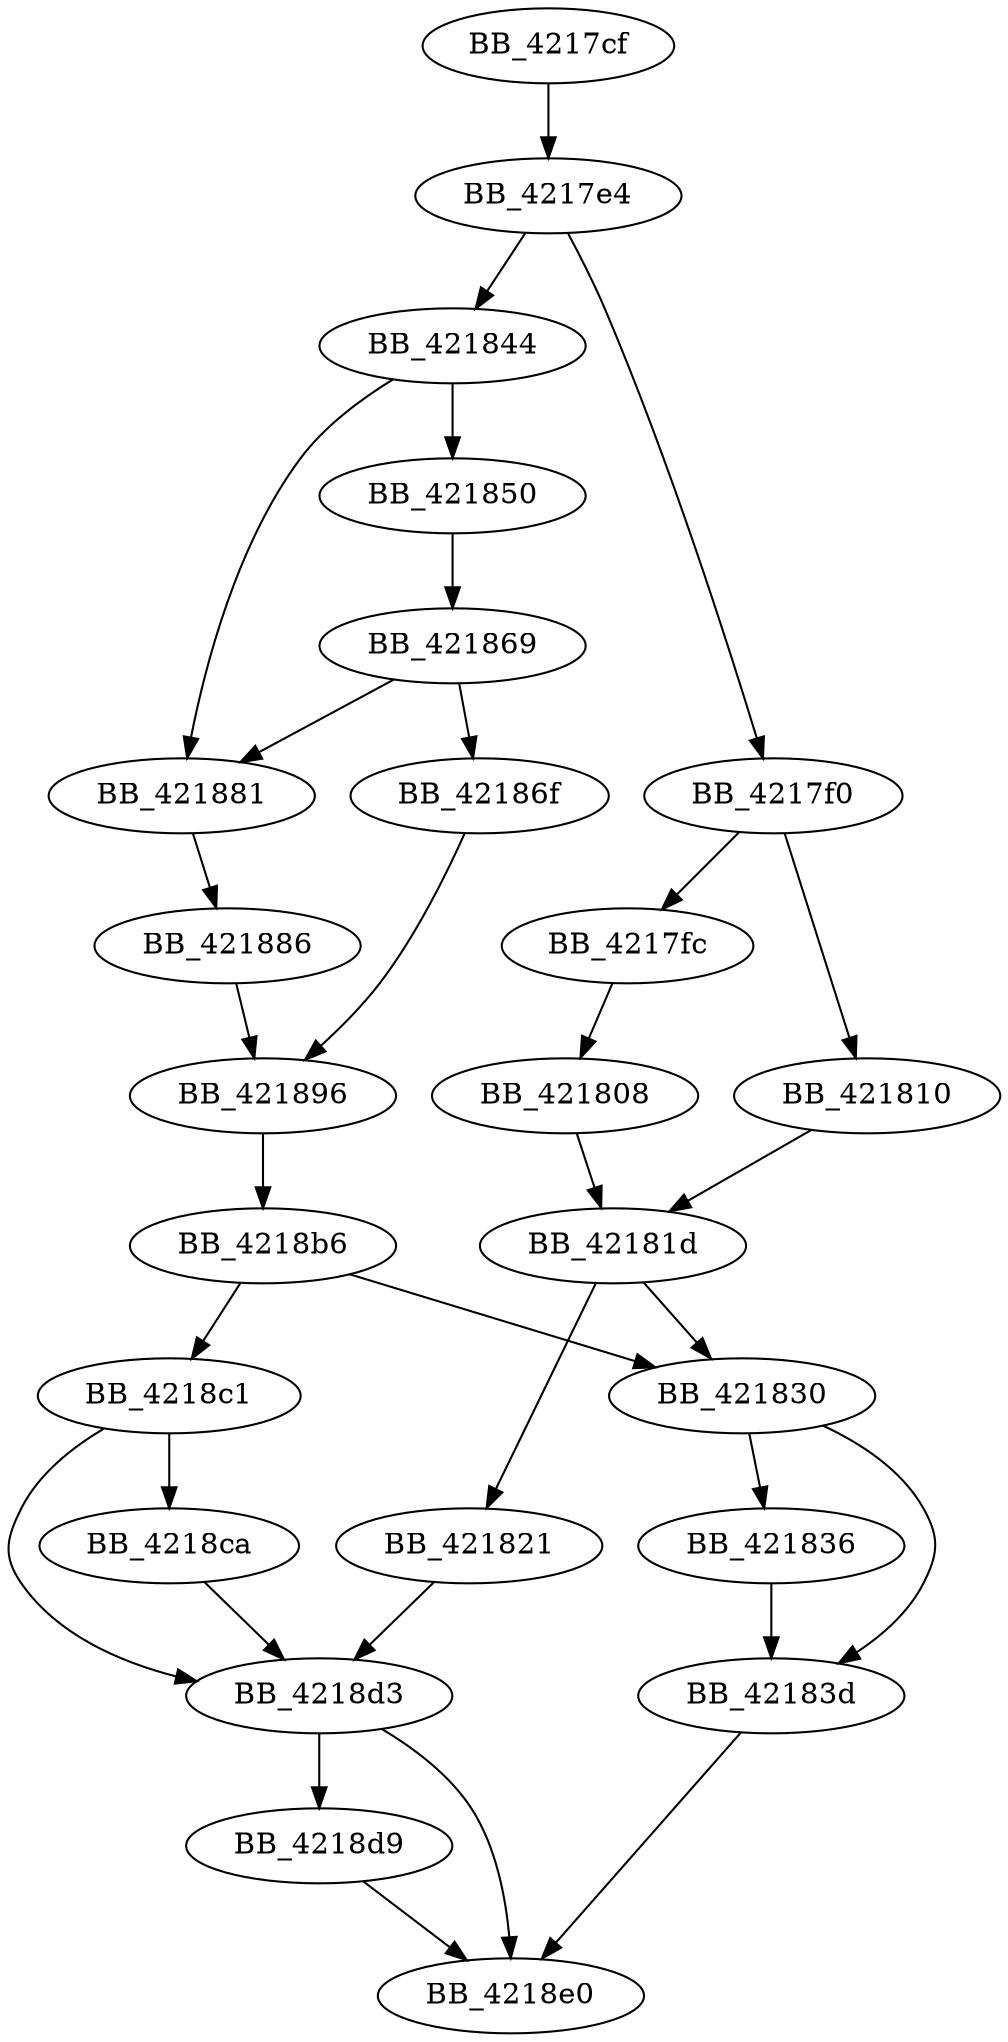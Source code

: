 DiGraph __tolower_l{
BB_4217cf->BB_4217e4
BB_4217e4->BB_4217f0
BB_4217e4->BB_421844
BB_4217f0->BB_4217fc
BB_4217f0->BB_421810
BB_4217fc->BB_421808
BB_421808->BB_42181d
BB_421810->BB_42181d
BB_42181d->BB_421821
BB_42181d->BB_421830
BB_421821->BB_4218d3
BB_421830->BB_421836
BB_421830->BB_42183d
BB_421836->BB_42183d
BB_42183d->BB_4218e0
BB_421844->BB_421850
BB_421844->BB_421881
BB_421850->BB_421869
BB_421869->BB_42186f
BB_421869->BB_421881
BB_42186f->BB_421896
BB_421881->BB_421886
BB_421886->BB_421896
BB_421896->BB_4218b6
BB_4218b6->BB_421830
BB_4218b6->BB_4218c1
BB_4218c1->BB_4218ca
BB_4218c1->BB_4218d3
BB_4218ca->BB_4218d3
BB_4218d3->BB_4218d9
BB_4218d3->BB_4218e0
BB_4218d9->BB_4218e0
}
